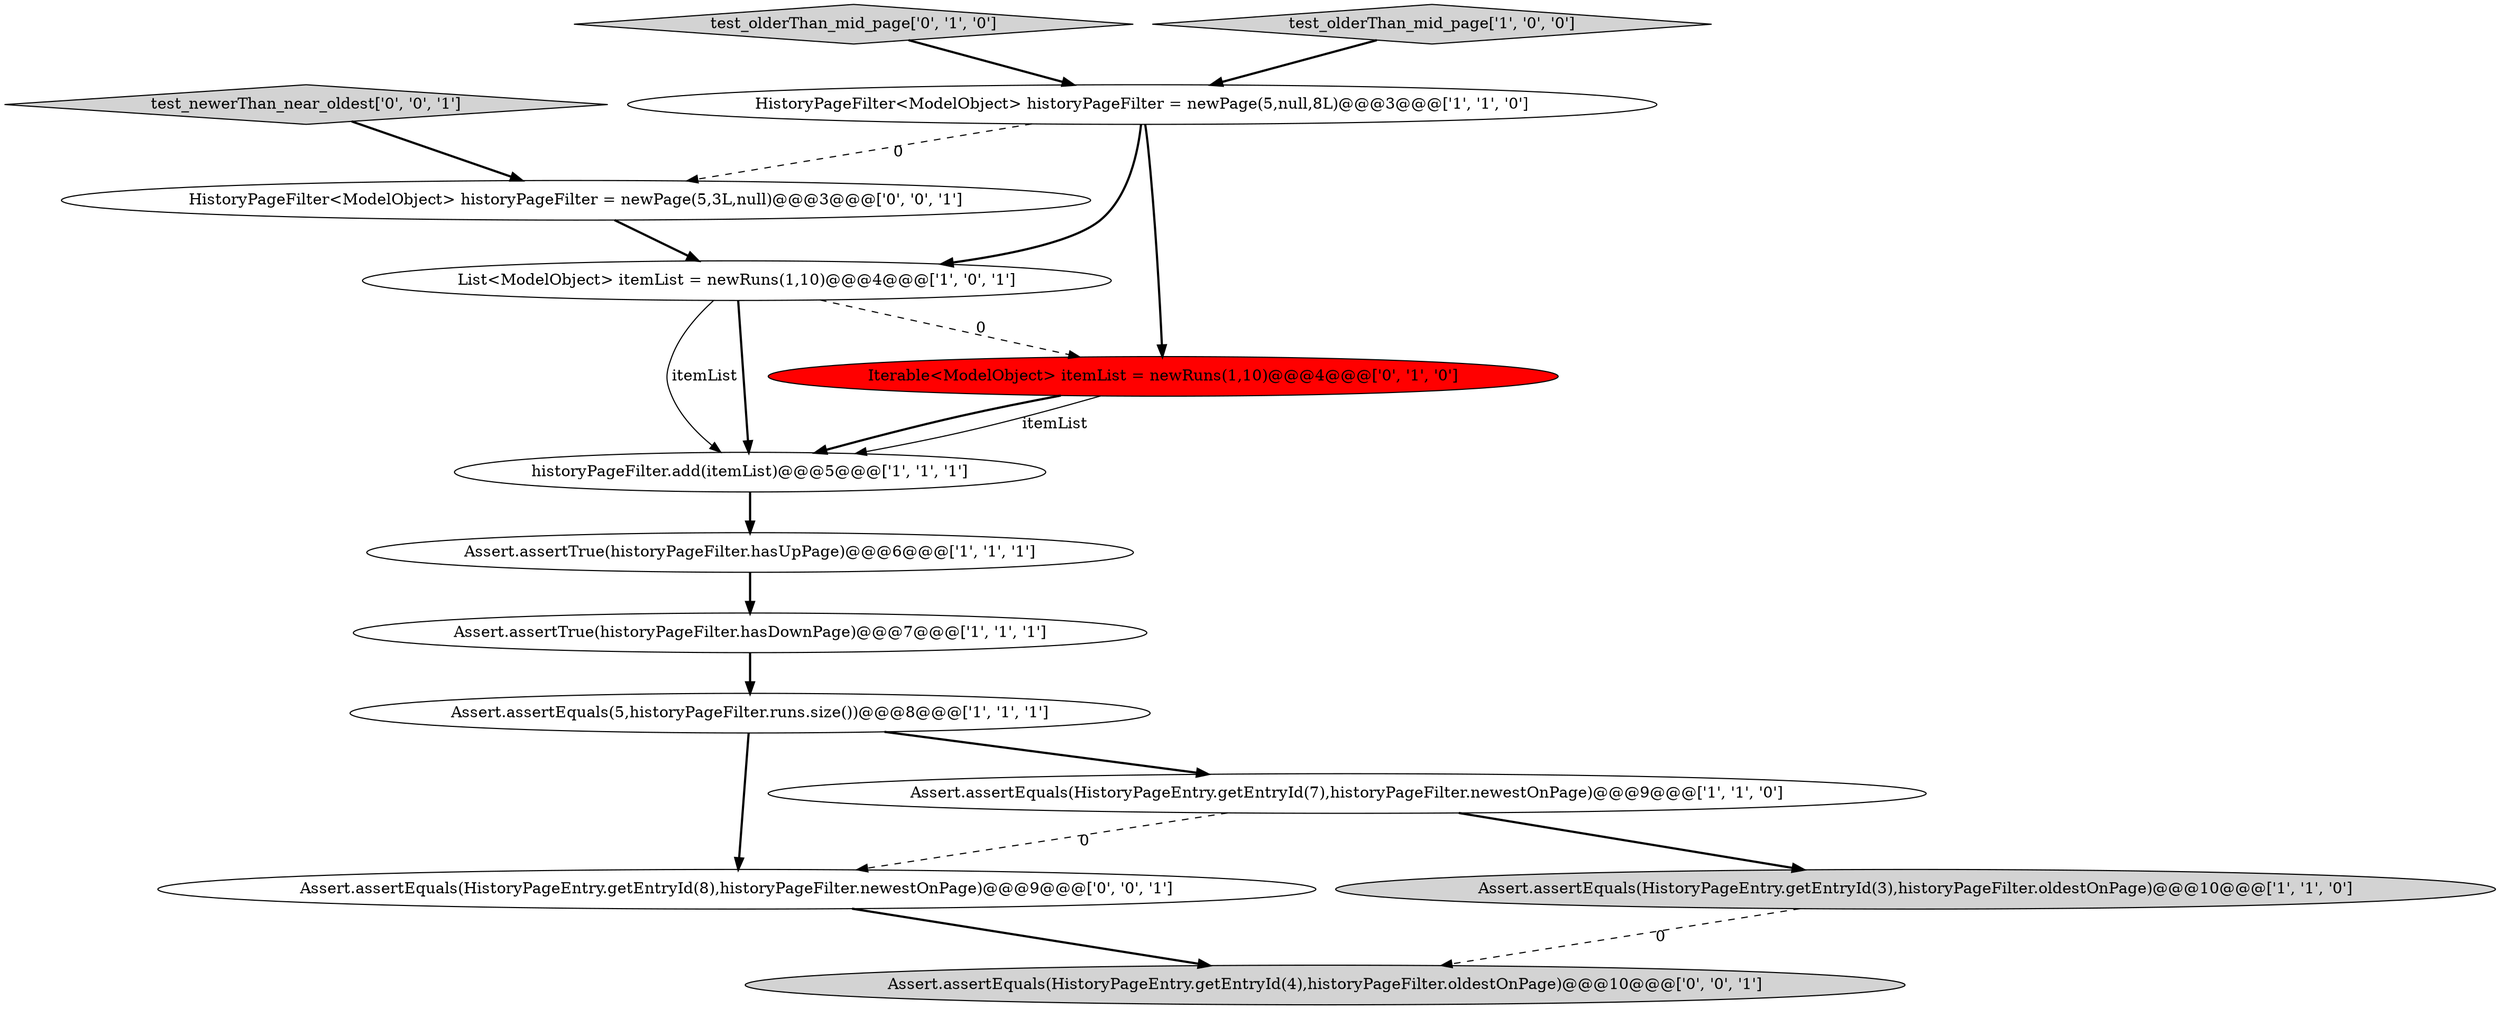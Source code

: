 digraph {
3 [style = filled, label = "historyPageFilter.add(itemList)@@@5@@@['1', '1', '1']", fillcolor = white, shape = ellipse image = "AAA0AAABBB1BBB"];
7 [style = filled, label = "Assert.assertEquals(HistoryPageEntry.getEntryId(3),historyPageFilter.oldestOnPage)@@@10@@@['1', '1', '0']", fillcolor = lightgray, shape = ellipse image = "AAA0AAABBB1BBB"];
10 [style = filled, label = "test_olderThan_mid_page['0', '1', '0']", fillcolor = lightgray, shape = diamond image = "AAA0AAABBB2BBB"];
12 [style = filled, label = "Assert.assertEquals(HistoryPageEntry.getEntryId(8),historyPageFilter.newestOnPage)@@@9@@@['0', '0', '1']", fillcolor = white, shape = ellipse image = "AAA0AAABBB3BBB"];
4 [style = filled, label = "Assert.assertTrue(historyPageFilter.hasUpPage)@@@6@@@['1', '1', '1']", fillcolor = white, shape = ellipse image = "AAA0AAABBB1BBB"];
13 [style = filled, label = "Assert.assertEquals(HistoryPageEntry.getEntryId(4),historyPageFilter.oldestOnPage)@@@10@@@['0', '0', '1']", fillcolor = lightgray, shape = ellipse image = "AAA0AAABBB3BBB"];
14 [style = filled, label = "test_newerThan_near_oldest['0', '0', '1']", fillcolor = lightgray, shape = diamond image = "AAA0AAABBB3BBB"];
9 [style = filled, label = "Iterable<ModelObject> itemList = newRuns(1,10)@@@4@@@['0', '1', '0']", fillcolor = red, shape = ellipse image = "AAA1AAABBB2BBB"];
1 [style = filled, label = "test_olderThan_mid_page['1', '0', '0']", fillcolor = lightgray, shape = diamond image = "AAA0AAABBB1BBB"];
11 [style = filled, label = "HistoryPageFilter<ModelObject> historyPageFilter = newPage(5,3L,null)@@@3@@@['0', '0', '1']", fillcolor = white, shape = ellipse image = "AAA0AAABBB3BBB"];
5 [style = filled, label = "Assert.assertTrue(historyPageFilter.hasDownPage)@@@7@@@['1', '1', '1']", fillcolor = white, shape = ellipse image = "AAA0AAABBB1BBB"];
2 [style = filled, label = "List<ModelObject> itemList = newRuns(1,10)@@@4@@@['1', '0', '1']", fillcolor = white, shape = ellipse image = "AAA0AAABBB1BBB"];
8 [style = filled, label = "Assert.assertEquals(HistoryPageEntry.getEntryId(7),historyPageFilter.newestOnPage)@@@9@@@['1', '1', '0']", fillcolor = white, shape = ellipse image = "AAA0AAABBB1BBB"];
0 [style = filled, label = "HistoryPageFilter<ModelObject> historyPageFilter = newPage(5,null,8L)@@@3@@@['1', '1', '0']", fillcolor = white, shape = ellipse image = "AAA0AAABBB1BBB"];
6 [style = filled, label = "Assert.assertEquals(5,historyPageFilter.runs.size())@@@8@@@['1', '1', '1']", fillcolor = white, shape = ellipse image = "AAA0AAABBB1BBB"];
0->9 [style = bold, label=""];
9->3 [style = solid, label="itemList"];
2->3 [style = bold, label=""];
0->2 [style = bold, label=""];
8->12 [style = dashed, label="0"];
0->11 [style = dashed, label="0"];
1->0 [style = bold, label=""];
3->4 [style = bold, label=""];
2->3 [style = solid, label="itemList"];
11->2 [style = bold, label=""];
8->7 [style = bold, label=""];
12->13 [style = bold, label=""];
5->6 [style = bold, label=""];
2->9 [style = dashed, label="0"];
10->0 [style = bold, label=""];
6->8 [style = bold, label=""];
7->13 [style = dashed, label="0"];
9->3 [style = bold, label=""];
14->11 [style = bold, label=""];
4->5 [style = bold, label=""];
6->12 [style = bold, label=""];
}
